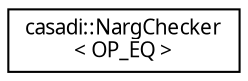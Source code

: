 digraph "Graphical Class Hierarchy"
{
  edge [fontname="FreeSans.ttf",fontsize="10",labelfontname="FreeSans.ttf",labelfontsize="10"];
  node [fontname="FreeSans.ttf",fontsize="10",shape=record];
  rankdir="LR";
  Node1 [label="casadi::NargChecker\l\< OP_EQ \>",height=0.2,width=0.4,color="black", fillcolor="white", style="filled",URL="$d5/ddb/structcasadi_1_1NargChecker_3_01OP__EQ_01_4.html"];
}
